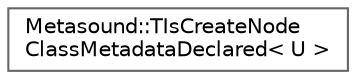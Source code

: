 digraph "Graphical Class Hierarchy"
{
 // INTERACTIVE_SVG=YES
 // LATEX_PDF_SIZE
  bgcolor="transparent";
  edge [fontname=Helvetica,fontsize=10,labelfontname=Helvetica,labelfontsize=10];
  node [fontname=Helvetica,fontsize=10,shape=box,height=0.2,width=0.4];
  rankdir="LR";
  Node0 [id="Node000000",label="Metasound::TIsCreateNode\lClassMetadataDeclared\< U \>",height=0.2,width=0.4,color="grey40", fillcolor="white", style="filled",URL="$d7/d0b/classMetasound_1_1TIsCreateNodeClassMetadataDeclared.html",tooltip=" "];
}
